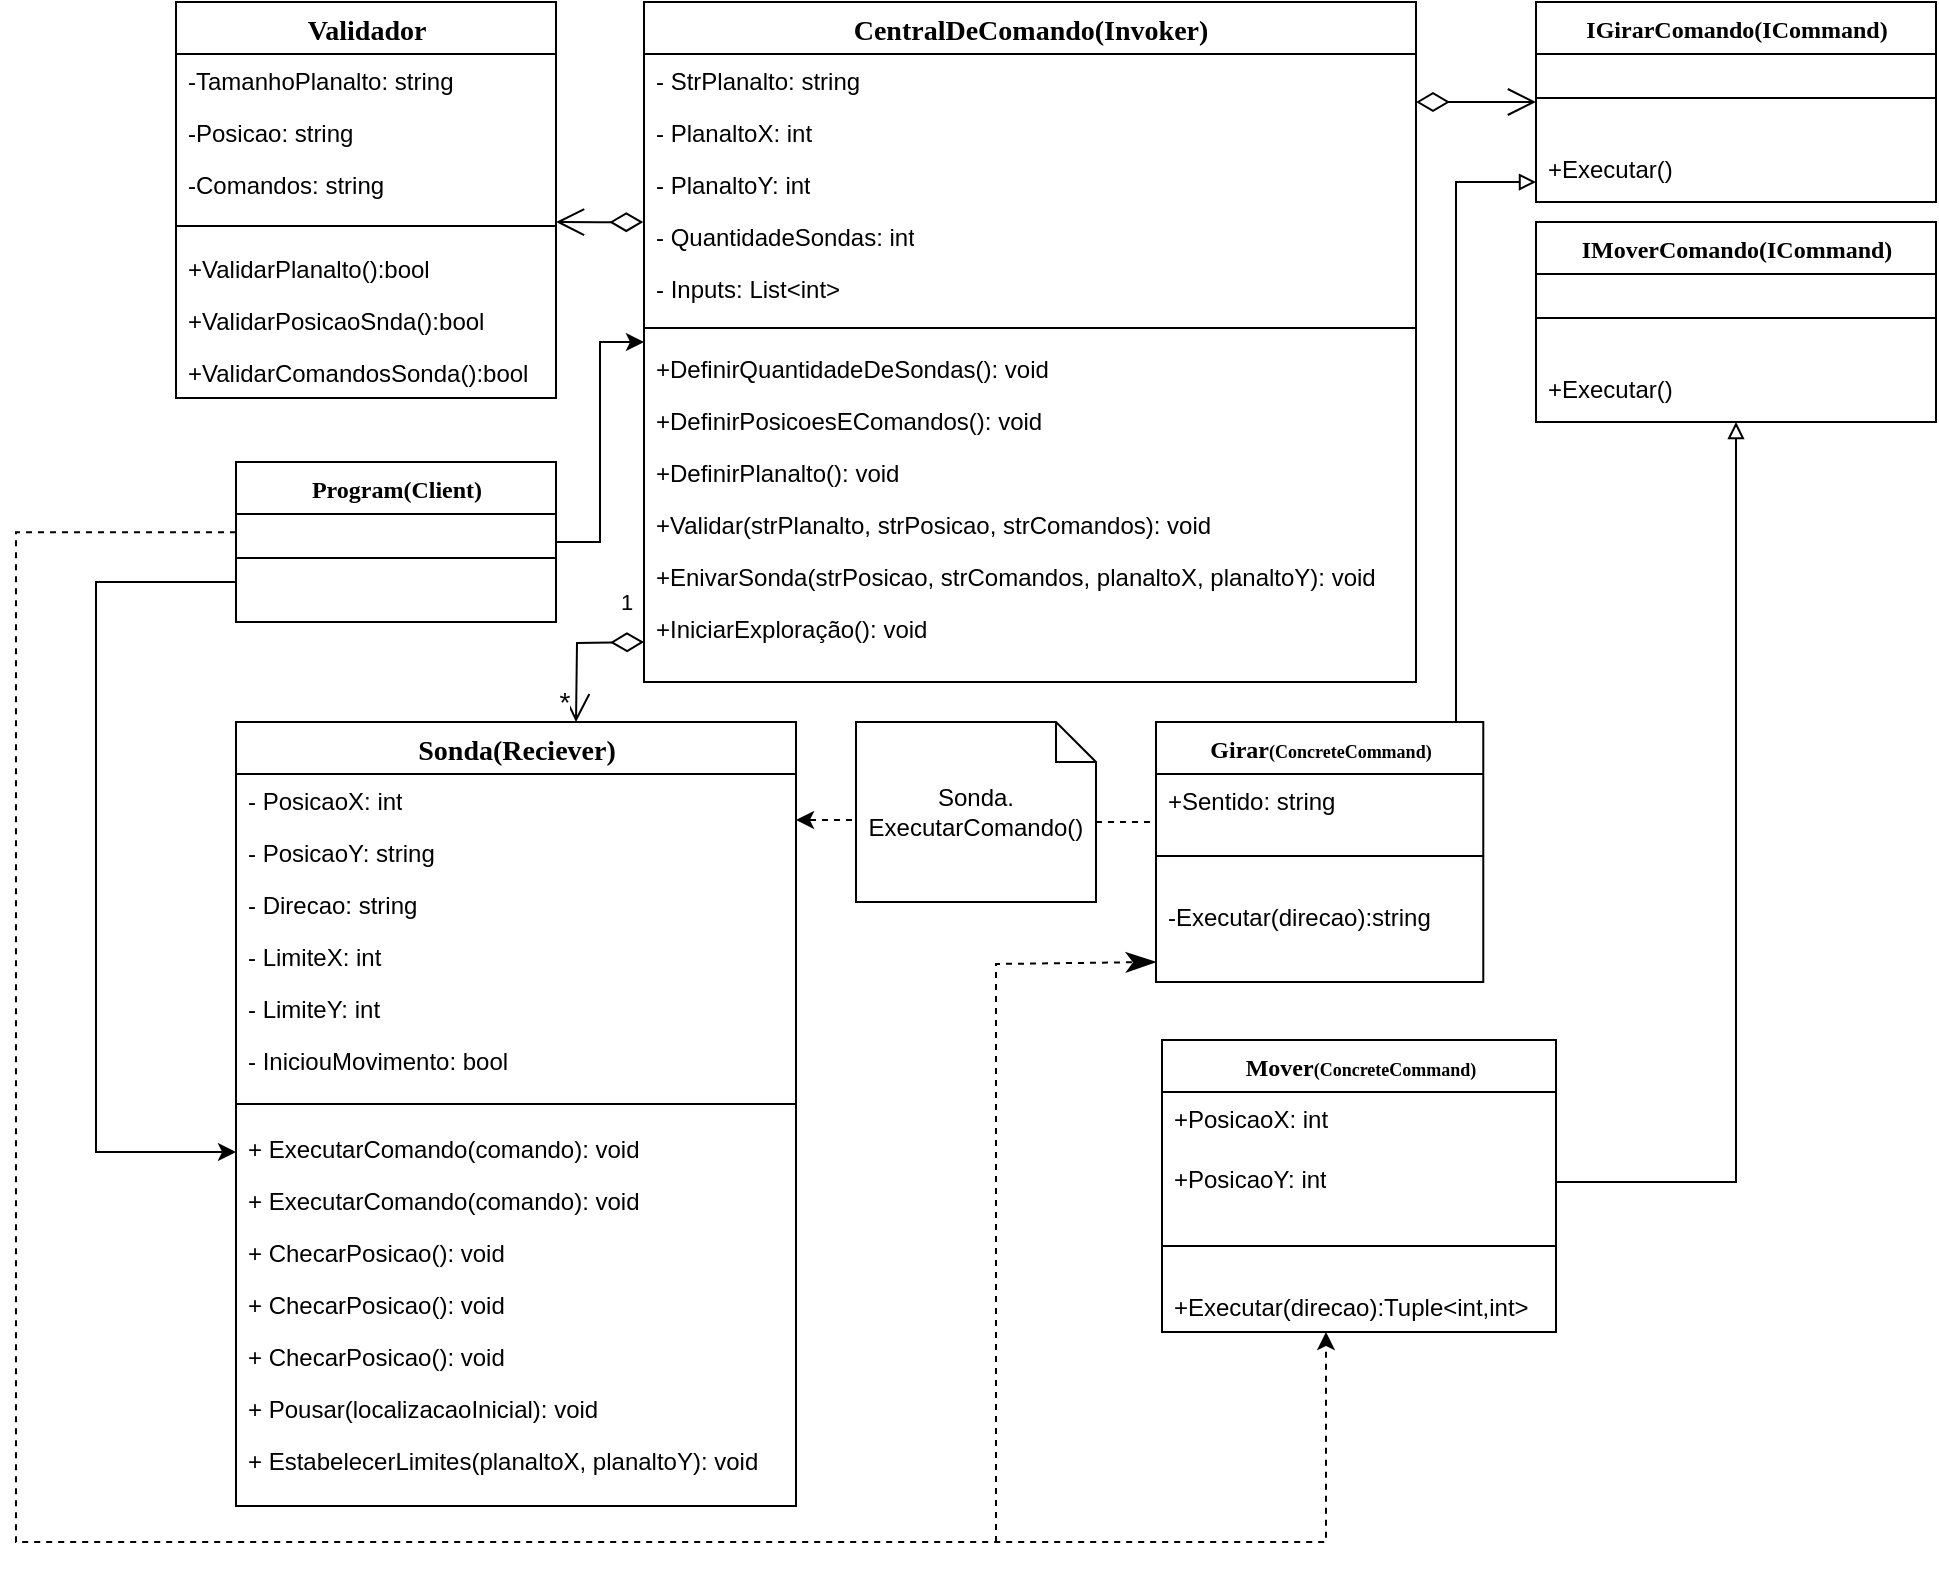 <mxfile version="22.0.0" type="device">
  <diagram name="Página-1" id="f5GseiKq4VdwDBkuDK2B">
    <mxGraphModel dx="2387" dy="756" grid="1" gridSize="10" guides="1" tooltips="1" connect="1" arrows="1" fold="1" page="1" pageScale="1" pageWidth="827" pageHeight="1169" background="#ffffff" math="0" shadow="0">
      <root>
        <mxCell id="0" />
        <mxCell id="1" parent="0" />
        <mxCell id="pLMOp0Dxs_1OmFM_lX3o-31" style="edgeStyle=orthogonalEdgeStyle;rounded=0;orthogonalLoop=1;jettySize=auto;html=1;entryX=0;entryY=0.5;entryDx=0;entryDy=0;" parent="1" edge="1">
          <mxGeometry relative="1" as="geometry">
            <mxPoint x="20" y="695" as="targetPoint" />
            <Array as="points">
              <mxPoint x="20" y="410" />
              <mxPoint x="-50" y="410" />
              <mxPoint x="-50" y="695" />
            </Array>
            <mxPoint x="20" y="420" as="sourcePoint" />
          </mxGeometry>
        </mxCell>
        <mxCell id="1l5nzyPw3KtESralJSwc-1" style="edgeStyle=orthogonalEdgeStyle;rounded=0;orthogonalLoop=1;jettySize=auto;html=1;exitX=1;exitY=0.5;exitDx=0;exitDy=0;entryX=0;entryY=0.5;entryDx=0;entryDy=0;" parent="1" source="pLMOp0Dxs_1OmFM_lX3o-1" target="pLMOp0Dxs_1OmFM_lX3o-6" edge="1">
          <mxGeometry relative="1" as="geometry" />
        </mxCell>
        <mxCell id="5MKI7rNFag6ZGJ4bUssc-26" style="edgeStyle=orthogonalEdgeStyle;rounded=0;orthogonalLoop=1;jettySize=auto;html=1;dashed=1;exitX=0;exitY=0.469;exitDx=0;exitDy=0;exitPerimeter=0;" edge="1" parent="1">
          <mxGeometry relative="1" as="geometry">
            <mxPoint x="20.0" y="385.086" as="sourcePoint" />
            <mxPoint x="565" y="785" as="targetPoint" />
            <Array as="points">
              <mxPoint x="-90" y="385" />
              <mxPoint x="-90" y="890" />
              <mxPoint x="565" y="890" />
            </Array>
          </mxGeometry>
        </mxCell>
        <mxCell id="pLMOp0Dxs_1OmFM_lX3o-1" value="Program(Client)" style="swimlane;html=1;fontStyle=1;align=center;verticalAlign=top;childLayout=stackLayout;horizontal=1;startSize=26;horizontalStack=0;resizeParent=1;resizeLast=0;collapsible=1;marginBottom=0;swimlaneFillColor=#ffffff;rounded=0;shadow=0;comic=0;labelBackgroundColor=none;strokeWidth=1;fillColor=none;fontFamily=Verdana;fontSize=12" parent="1" vertex="1">
          <mxGeometry x="20" y="350" width="160" height="80" as="geometry">
            <mxRectangle x="20" y="350" width="150" height="30" as="alternateBounds" />
          </mxGeometry>
        </mxCell>
        <mxCell id="pLMOp0Dxs_1OmFM_lX3o-4" value="" style="line;html=1;strokeWidth=1;fillColor=none;align=left;verticalAlign=middle;spacingTop=-1;spacingLeft=3;spacingRight=3;rotatable=0;labelPosition=right;points=[];portConstraint=eastwest;" parent="pLMOp0Dxs_1OmFM_lX3o-1" vertex="1">
          <mxGeometry y="26" width="160" height="44" as="geometry" />
        </mxCell>
        <mxCell id="pLMOp0Dxs_1OmFM_lX3o-6" value="&lt;font style=&quot;font-size: 14px;&quot;&gt;CentralDeComando(Invoker)&lt;/font&gt;" style="swimlane;html=1;fontStyle=1;align=center;verticalAlign=top;childLayout=stackLayout;horizontal=1;startSize=26;horizontalStack=0;resizeParent=1;resizeLast=0;collapsible=1;marginBottom=0;swimlaneFillColor=#ffffff;rounded=0;shadow=0;comic=0;labelBackgroundColor=none;strokeWidth=1;fillColor=none;fontFamily=Verdana;fontSize=12" parent="1" vertex="1">
          <mxGeometry x="224" y="120" width="386" height="340" as="geometry">
            <mxRectangle x="224" y="120" width="180" height="30" as="alternateBounds" />
          </mxGeometry>
        </mxCell>
        <mxCell id="5MKI7rNFag6ZGJ4bUssc-2" value="- StrPlanalto: string" style="text;strokeColor=none;fillColor=none;align=left;verticalAlign=top;spacingLeft=4;spacingRight=4;overflow=hidden;rotatable=0;points=[[0,0.5],[1,0.5]];portConstraint=eastwest;whiteSpace=wrap;html=1;" vertex="1" parent="pLMOp0Dxs_1OmFM_lX3o-6">
          <mxGeometry y="26" width="386" height="26" as="geometry" />
        </mxCell>
        <mxCell id="5MKI7rNFag6ZGJ4bUssc-3" value="- PlanaltoX: int" style="text;strokeColor=none;fillColor=none;align=left;verticalAlign=top;spacingLeft=4;spacingRight=4;overflow=hidden;rotatable=0;points=[[0,0.5],[1,0.5]];portConstraint=eastwest;whiteSpace=wrap;html=1;" vertex="1" parent="pLMOp0Dxs_1OmFM_lX3o-6">
          <mxGeometry y="52" width="386" height="26" as="geometry" />
        </mxCell>
        <mxCell id="5MKI7rNFag6ZGJ4bUssc-4" value="- PlanaltoY: int" style="text;strokeColor=none;fillColor=none;align=left;verticalAlign=top;spacingLeft=4;spacingRight=4;overflow=hidden;rotatable=0;points=[[0,0.5],[1,0.5]];portConstraint=eastwest;whiteSpace=wrap;html=1;" vertex="1" parent="pLMOp0Dxs_1OmFM_lX3o-6">
          <mxGeometry y="78" width="386" height="26" as="geometry" />
        </mxCell>
        <mxCell id="5MKI7rNFag6ZGJ4bUssc-5" value="- QuantidadeSondas: int" style="text;strokeColor=none;fillColor=none;align=left;verticalAlign=top;spacingLeft=4;spacingRight=4;overflow=hidden;rotatable=0;points=[[0,0.5],[1,0.5]];portConstraint=eastwest;whiteSpace=wrap;html=1;" vertex="1" parent="pLMOp0Dxs_1OmFM_lX3o-6">
          <mxGeometry y="104" width="386" height="26" as="geometry" />
        </mxCell>
        <mxCell id="5MKI7rNFag6ZGJ4bUssc-6" value="- Inputs: List&amp;lt;int&amp;gt;" style="text;strokeColor=none;fillColor=none;align=left;verticalAlign=top;spacingLeft=4;spacingRight=4;overflow=hidden;rotatable=0;points=[[0,0.5],[1,0.5]];portConstraint=eastwest;whiteSpace=wrap;html=1;" vertex="1" parent="pLMOp0Dxs_1OmFM_lX3o-6">
          <mxGeometry y="130" width="386" height="26" as="geometry" />
        </mxCell>
        <mxCell id="pLMOp0Dxs_1OmFM_lX3o-7" value="" style="line;html=1;strokeWidth=1;fillColor=none;align=left;verticalAlign=middle;spacingTop=-1;spacingLeft=3;spacingRight=3;rotatable=0;labelPosition=right;points=[];portConstraint=eastwest;" parent="pLMOp0Dxs_1OmFM_lX3o-6" vertex="1">
          <mxGeometry y="156" width="386" height="14" as="geometry" />
        </mxCell>
        <mxCell id="5MKI7rNFag6ZGJ4bUssc-7" value="+DefinirQuantidadeDeSondas(): void" style="text;strokeColor=none;fillColor=none;align=left;verticalAlign=top;spacingLeft=4;spacingRight=4;overflow=hidden;rotatable=0;points=[[0,0.5],[1,0.5]];portConstraint=eastwest;whiteSpace=wrap;html=1;" vertex="1" parent="pLMOp0Dxs_1OmFM_lX3o-6">
          <mxGeometry y="170" width="386" height="26" as="geometry" />
        </mxCell>
        <mxCell id="5MKI7rNFag6ZGJ4bUssc-8" value="+DefinirPosicoesEComandos(): void" style="text;strokeColor=none;fillColor=none;align=left;verticalAlign=top;spacingLeft=4;spacingRight=4;overflow=hidden;rotatable=0;points=[[0,0.5],[1,0.5]];portConstraint=eastwest;whiteSpace=wrap;html=1;" vertex="1" parent="pLMOp0Dxs_1OmFM_lX3o-6">
          <mxGeometry y="196" width="386" height="26" as="geometry" />
        </mxCell>
        <mxCell id="5MKI7rNFag6ZGJ4bUssc-9" value="+DefinirPlanalto(): void" style="text;strokeColor=none;fillColor=none;align=left;verticalAlign=top;spacingLeft=4;spacingRight=4;overflow=hidden;rotatable=0;points=[[0,0.5],[1,0.5]];portConstraint=eastwest;whiteSpace=wrap;html=1;" vertex="1" parent="pLMOp0Dxs_1OmFM_lX3o-6">
          <mxGeometry y="222" width="386" height="26" as="geometry" />
        </mxCell>
        <mxCell id="5MKI7rNFag6ZGJ4bUssc-10" value="+Validar(strPlanalto, strPosicao, strComandos): void" style="text;strokeColor=none;fillColor=none;align=left;verticalAlign=top;spacingLeft=4;spacingRight=4;overflow=hidden;rotatable=0;points=[[0,0.5],[1,0.5]];portConstraint=eastwest;whiteSpace=wrap;html=1;" vertex="1" parent="pLMOp0Dxs_1OmFM_lX3o-6">
          <mxGeometry y="248" width="386" height="26" as="geometry" />
        </mxCell>
        <mxCell id="5MKI7rNFag6ZGJ4bUssc-11" value="+EnivarSonda(strPosicao, strComandos, planaltoX, planaltoY): void" style="text;strokeColor=none;fillColor=none;align=left;verticalAlign=top;spacingLeft=4;spacingRight=4;overflow=hidden;rotatable=0;points=[[0,0.5],[1,0.5]];portConstraint=eastwest;whiteSpace=wrap;html=1;" vertex="1" parent="pLMOp0Dxs_1OmFM_lX3o-6">
          <mxGeometry y="274" width="386" height="26" as="geometry" />
        </mxCell>
        <mxCell id="5MKI7rNFag6ZGJ4bUssc-12" value="+IniciarExploração(): void" style="text;strokeColor=none;fillColor=none;align=left;verticalAlign=top;spacingLeft=4;spacingRight=4;overflow=hidden;rotatable=0;points=[[0,0.5],[1,0.5]];portConstraint=eastwest;whiteSpace=wrap;html=1;" vertex="1" parent="pLMOp0Dxs_1OmFM_lX3o-6">
          <mxGeometry y="300" width="386" height="26" as="geometry" />
        </mxCell>
        <mxCell id="pLMOp0Dxs_1OmFM_lX3o-8" value="IGirarComando(ICommand)" style="swimlane;html=1;fontStyle=1;align=center;verticalAlign=top;childLayout=stackLayout;horizontal=1;startSize=26;horizontalStack=0;resizeParent=1;resizeLast=0;collapsible=1;marginBottom=0;swimlaneFillColor=#ffffff;rounded=0;shadow=0;comic=0;labelBackgroundColor=none;strokeWidth=1;fillColor=none;fontFamily=Verdana;fontSize=12" parent="1" vertex="1">
          <mxGeometry x="670" y="120" width="200" height="100" as="geometry" />
        </mxCell>
        <mxCell id="pLMOp0Dxs_1OmFM_lX3o-9" value="" style="line;html=1;strokeWidth=1;fillColor=none;align=left;verticalAlign=middle;spacingTop=-1;spacingLeft=3;spacingRight=3;rotatable=0;labelPosition=right;points=[];portConstraint=eastwest;" parent="pLMOp0Dxs_1OmFM_lX3o-8" vertex="1">
          <mxGeometry y="26" width="200" height="44" as="geometry" />
        </mxCell>
        <mxCell id="pLMOp0Dxs_1OmFM_lX3o-26" value="+Executar()" style="text;html=1;strokeColor=none;fillColor=none;align=left;verticalAlign=top;spacingLeft=4;spacingRight=4;whiteSpace=wrap;overflow=hidden;rotatable=0;points=[[0,0.5],[1,0.5]];portConstraint=eastwest;" parent="pLMOp0Dxs_1OmFM_lX3o-8" vertex="1">
          <mxGeometry y="70" width="200" height="26" as="geometry" />
        </mxCell>
        <mxCell id="pLMOp0Dxs_1OmFM_lX3o-14" value="&lt;font style=&quot;font-size: 14px;&quot;&gt;Sonda(Reciever)&lt;/font&gt;" style="swimlane;html=1;fontStyle=1;align=center;verticalAlign=top;childLayout=stackLayout;horizontal=1;startSize=26;horizontalStack=0;resizeParent=1;resizeLast=0;collapsible=1;marginBottom=0;swimlaneFillColor=#ffffff;rounded=0;shadow=0;comic=0;labelBackgroundColor=none;strokeWidth=1;fillColor=none;fontFamily=Verdana;fontSize=12" parent="1" vertex="1">
          <mxGeometry x="20" y="480" width="280" height="392" as="geometry" />
        </mxCell>
        <mxCell id="5MKI7rNFag6ZGJ4bUssc-13" value="- PosicaoX: int" style="text;strokeColor=none;fillColor=none;align=left;verticalAlign=top;spacingLeft=4;spacingRight=4;overflow=hidden;rotatable=0;points=[[0,0.5],[1,0.5]];portConstraint=eastwest;whiteSpace=wrap;html=1;" vertex="1" parent="pLMOp0Dxs_1OmFM_lX3o-14">
          <mxGeometry y="26" width="280" height="26" as="geometry" />
        </mxCell>
        <mxCell id="5MKI7rNFag6ZGJ4bUssc-14" value="- PosicaoY: string" style="text;strokeColor=none;fillColor=none;align=left;verticalAlign=top;spacingLeft=4;spacingRight=4;overflow=hidden;rotatable=0;points=[[0,0.5],[1,0.5]];portConstraint=eastwest;whiteSpace=wrap;html=1;" vertex="1" parent="pLMOp0Dxs_1OmFM_lX3o-14">
          <mxGeometry y="52" width="280" height="26" as="geometry" />
        </mxCell>
        <mxCell id="5MKI7rNFag6ZGJ4bUssc-15" value="- Direcao: string" style="text;strokeColor=none;fillColor=none;align=left;verticalAlign=top;spacingLeft=4;spacingRight=4;overflow=hidden;rotatable=0;points=[[0,0.5],[1,0.5]];portConstraint=eastwest;whiteSpace=wrap;html=1;" vertex="1" parent="pLMOp0Dxs_1OmFM_lX3o-14">
          <mxGeometry y="78" width="280" height="26" as="geometry" />
        </mxCell>
        <mxCell id="5MKI7rNFag6ZGJ4bUssc-16" value="- LimiteX: int" style="text;strokeColor=none;fillColor=none;align=left;verticalAlign=top;spacingLeft=4;spacingRight=4;overflow=hidden;rotatable=0;points=[[0,0.5],[1,0.5]];portConstraint=eastwest;whiteSpace=wrap;html=1;" vertex="1" parent="pLMOp0Dxs_1OmFM_lX3o-14">
          <mxGeometry y="104" width="280" height="26" as="geometry" />
        </mxCell>
        <mxCell id="5MKI7rNFag6ZGJ4bUssc-17" value="- LimiteY: int" style="text;strokeColor=none;fillColor=none;align=left;verticalAlign=top;spacingLeft=4;spacingRight=4;overflow=hidden;rotatable=0;points=[[0,0.5],[1,0.5]];portConstraint=eastwest;whiteSpace=wrap;html=1;" vertex="1" parent="pLMOp0Dxs_1OmFM_lX3o-14">
          <mxGeometry y="130" width="280" height="26" as="geometry" />
        </mxCell>
        <mxCell id="5MKI7rNFag6ZGJ4bUssc-18" value="- IniciouMovimento: bool" style="text;strokeColor=none;fillColor=none;align=left;verticalAlign=top;spacingLeft=4;spacingRight=4;overflow=hidden;rotatable=0;points=[[0,0.5],[1,0.5]];portConstraint=eastwest;whiteSpace=wrap;html=1;" vertex="1" parent="pLMOp0Dxs_1OmFM_lX3o-14">
          <mxGeometry y="156" width="280" height="26" as="geometry" />
        </mxCell>
        <mxCell id="pLMOp0Dxs_1OmFM_lX3o-15" value="" style="line;html=1;strokeWidth=1;fillColor=none;align=left;verticalAlign=middle;spacingTop=-1;spacingLeft=3;spacingRight=3;rotatable=0;labelPosition=right;points=[];portConstraint=eastwest;" parent="pLMOp0Dxs_1OmFM_lX3o-14" vertex="1">
          <mxGeometry y="182" width="280" height="18" as="geometry" />
        </mxCell>
        <mxCell id="pLMOp0Dxs_1OmFM_lX3o-27" value="+ ExecutarComando(comando): void" style="text;strokeColor=none;fillColor=none;align=left;verticalAlign=top;spacingLeft=4;spacingRight=4;overflow=hidden;rotatable=0;points=[[0,0.5],[1,0.5]];portConstraint=eastwest;whiteSpace=wrap;html=1;" parent="pLMOp0Dxs_1OmFM_lX3o-14" vertex="1">
          <mxGeometry y="200" width="280" height="26" as="geometry" />
        </mxCell>
        <mxCell id="5MKI7rNFag6ZGJ4bUssc-19" value="+ ExecutarComando(comando): void" style="text;strokeColor=none;fillColor=none;align=left;verticalAlign=top;spacingLeft=4;spacingRight=4;overflow=hidden;rotatable=0;points=[[0,0.5],[1,0.5]];portConstraint=eastwest;whiteSpace=wrap;html=1;" vertex="1" parent="pLMOp0Dxs_1OmFM_lX3o-14">
          <mxGeometry y="226" width="280" height="26" as="geometry" />
        </mxCell>
        <mxCell id="5MKI7rNFag6ZGJ4bUssc-29" value="+ ChecarPosicao(): void" style="text;strokeColor=none;fillColor=none;align=left;verticalAlign=top;spacingLeft=4;spacingRight=4;overflow=hidden;rotatable=0;points=[[0,0.5],[1,0.5]];portConstraint=eastwest;whiteSpace=wrap;html=1;" vertex="1" parent="pLMOp0Dxs_1OmFM_lX3o-14">
          <mxGeometry y="252" width="280" height="26" as="geometry" />
        </mxCell>
        <mxCell id="5MKI7rNFag6ZGJ4bUssc-28" value="+ ChecarPosicao(): void" style="text;strokeColor=none;fillColor=none;align=left;verticalAlign=top;spacingLeft=4;spacingRight=4;overflow=hidden;rotatable=0;points=[[0,0.5],[1,0.5]];portConstraint=eastwest;whiteSpace=wrap;html=1;" vertex="1" parent="pLMOp0Dxs_1OmFM_lX3o-14">
          <mxGeometry y="278" width="280" height="26" as="geometry" />
        </mxCell>
        <mxCell id="5MKI7rNFag6ZGJ4bUssc-20" value="+ ChecarPosicao(): void" style="text;strokeColor=none;fillColor=none;align=left;verticalAlign=top;spacingLeft=4;spacingRight=4;overflow=hidden;rotatable=0;points=[[0,0.5],[1,0.5]];portConstraint=eastwest;whiteSpace=wrap;html=1;" vertex="1" parent="pLMOp0Dxs_1OmFM_lX3o-14">
          <mxGeometry y="304" width="280" height="26" as="geometry" />
        </mxCell>
        <mxCell id="5MKI7rNFag6ZGJ4bUssc-21" value="+ Pousar(localizacaoInicial): void" style="text;strokeColor=none;fillColor=none;align=left;verticalAlign=top;spacingLeft=4;spacingRight=4;overflow=hidden;rotatable=0;points=[[0,0.5],[1,0.5]];portConstraint=eastwest;whiteSpace=wrap;html=1;" vertex="1" parent="pLMOp0Dxs_1OmFM_lX3o-14">
          <mxGeometry y="330" width="280" height="26" as="geometry" />
        </mxCell>
        <mxCell id="5MKI7rNFag6ZGJ4bUssc-22" value="+ EstabelecerLimites(planaltoX, planaltoY): void" style="text;strokeColor=none;fillColor=none;align=left;verticalAlign=top;spacingLeft=4;spacingRight=4;overflow=hidden;rotatable=0;points=[[0,0.5],[1,0.5]];portConstraint=eastwest;whiteSpace=wrap;html=1;" vertex="1" parent="pLMOp0Dxs_1OmFM_lX3o-14">
          <mxGeometry y="356" width="280" height="26" as="geometry" />
        </mxCell>
        <mxCell id="pLMOp0Dxs_1OmFM_lX3o-20" value="Girar&lt;font style=&quot;font-size: 9px;&quot;&gt;(ConcreteCommand)&lt;/font&gt;" style="swimlane;html=1;fontStyle=1;align=center;verticalAlign=top;childLayout=stackLayout;horizontal=1;startSize=26;horizontalStack=0;resizeParent=1;resizeLast=0;collapsible=1;marginBottom=0;swimlaneFillColor=#ffffff;rounded=0;shadow=0;comic=0;labelBackgroundColor=none;strokeWidth=1;fillColor=none;fontFamily=Verdana;fontSize=12" parent="1" vertex="1">
          <mxGeometry x="480" y="480" width="163.64" height="130" as="geometry" />
        </mxCell>
        <mxCell id="pLMOp0Dxs_1OmFM_lX3o-43" style="edgeStyle=orthogonalEdgeStyle;rounded=0;orthogonalLoop=1;jettySize=auto;html=1;endArrow=block;endFill=0;entryX=0;entryY=0.385;entryDx=0;entryDy=0;entryPerimeter=0;" parent="pLMOp0Dxs_1OmFM_lX3o-20" edge="1">
          <mxGeometry relative="1" as="geometry">
            <mxPoint x="150" as="sourcePoint" />
            <mxPoint x="190" y="-269.99" as="targetPoint" />
            <Array as="points">
              <mxPoint x="150" />
              <mxPoint x="150" y="-270" />
            </Array>
          </mxGeometry>
        </mxCell>
        <mxCell id="pLMOp0Dxs_1OmFM_lX3o-24" value="+Sentido: string" style="text;strokeColor=none;fillColor=none;spacingLeft=4;spacingRight=4;overflow=hidden;rotatable=0;points=[[0,0.5],[1,0.5]];portConstraint=eastwest;fontSize=12;whiteSpace=wrap;html=1;" parent="pLMOp0Dxs_1OmFM_lX3o-20" vertex="1">
          <mxGeometry y="26" width="163.64" height="24" as="geometry" />
        </mxCell>
        <mxCell id="pLMOp0Dxs_1OmFM_lX3o-21" value="" style="line;html=1;strokeWidth=1;fillColor=none;align=left;verticalAlign=middle;spacingTop=-1;spacingLeft=3;spacingRight=3;rotatable=0;labelPosition=right;points=[];portConstraint=eastwest;" parent="pLMOp0Dxs_1OmFM_lX3o-20" vertex="1">
          <mxGeometry y="50" width="163.64" height="34" as="geometry" />
        </mxCell>
        <mxCell id="pLMOp0Dxs_1OmFM_lX3o-25" value="-Executar(direcao):string" style="text;html=1;strokeColor=none;fillColor=none;align=left;verticalAlign=top;spacingLeft=4;spacingRight=4;whiteSpace=wrap;overflow=hidden;rotatable=0;points=[[0,0.5],[1,0.5]];portConstraint=eastwest;" parent="pLMOp0Dxs_1OmFM_lX3o-20" vertex="1">
          <mxGeometry y="84" width="163.64" height="26" as="geometry" />
        </mxCell>
        <mxCell id="pLMOp0Dxs_1OmFM_lX3o-23" value="Sonda.&lt;br&gt;ExecutarComando()" style="shape=note;size=20;whiteSpace=wrap;html=1;" parent="1" vertex="1">
          <mxGeometry x="330" y="480" width="120" height="90" as="geometry" />
        </mxCell>
        <mxCell id="pLMOp0Dxs_1OmFM_lX3o-34" value="" style="endArrow=open;html=1;endSize=12;startArrow=diamondThin;startSize=14;startFill=0;edgeStyle=orthogonalEdgeStyle;align=left;verticalAlign=bottom;rounded=0;" parent="1" edge="1">
          <mxGeometry x="-1" y="3" relative="1" as="geometry">
            <mxPoint x="610" y="170" as="sourcePoint" />
            <mxPoint x="670" y="170" as="targetPoint" />
          </mxGeometry>
        </mxCell>
        <mxCell id="pLMOp0Dxs_1OmFM_lX3o-38" value="" style="endArrow=none;endSize=12;dashed=1;html=1;rounded=0;endFill=0;" parent="1" edge="1">
          <mxGeometry x="-0.006" width="160" relative="1" as="geometry">
            <mxPoint x="450" y="530" as="sourcePoint" />
            <mxPoint x="480" y="530" as="targetPoint" />
            <mxPoint as="offset" />
          </mxGeometry>
        </mxCell>
        <mxCell id="1l5nzyPw3KtESralJSwc-3" style="edgeStyle=orthogonalEdgeStyle;rounded=0;orthogonalLoop=1;jettySize=auto;html=1;exitX=0;exitY=0.5;exitDx=0;exitDy=0;exitPerimeter=0;dashed=1;" parent="1" source="pLMOp0Dxs_1OmFM_lX3o-23" target="5MKI7rNFag6ZGJ4bUssc-13" edge="1">
          <mxGeometry relative="1" as="geometry">
            <Array as="points">
              <mxPoint x="330" y="529" />
            </Array>
          </mxGeometry>
        </mxCell>
        <mxCell id="GBtfxvv_HYspMfv3q2mU-1" value="Mover&lt;font style=&quot;font-size: 9px;&quot;&gt;(ConcreteCommand)&lt;/font&gt;" style="swimlane;html=1;fontStyle=1;align=center;verticalAlign=top;childLayout=stackLayout;horizontal=1;startSize=26;horizontalStack=0;resizeParent=1;resizeLast=0;collapsible=1;marginBottom=0;swimlaneFillColor=#ffffff;rounded=0;shadow=0;comic=0;labelBackgroundColor=none;strokeWidth=1;fillColor=none;fontFamily=Verdana;fontSize=12" parent="1" vertex="1">
          <mxGeometry x="483" y="639" width="197" height="146" as="geometry" />
        </mxCell>
        <mxCell id="GBtfxvv_HYspMfv3q2mU-2" value="+PosicaoX: int" style="text;strokeColor=none;fillColor=none;spacingLeft=4;spacingRight=4;overflow=hidden;rotatable=0;points=[[0,0.5],[1,0.5]];portConstraint=eastwest;fontSize=12;whiteSpace=wrap;html=1;" parent="GBtfxvv_HYspMfv3q2mU-1" vertex="1">
          <mxGeometry y="26" width="197" height="30" as="geometry" />
        </mxCell>
        <mxCell id="5MKI7rNFag6ZGJ4bUssc-30" value="+PosicaoY: int" style="text;strokeColor=none;fillColor=none;spacingLeft=4;spacingRight=4;overflow=hidden;rotatable=0;points=[[0,0.5],[1,0.5]];portConstraint=eastwest;fontSize=12;whiteSpace=wrap;html=1;" vertex="1" parent="GBtfxvv_HYspMfv3q2mU-1">
          <mxGeometry y="56" width="197" height="30" as="geometry" />
        </mxCell>
        <mxCell id="GBtfxvv_HYspMfv3q2mU-3" value="" style="line;html=1;strokeWidth=1;fillColor=none;align=left;verticalAlign=middle;spacingTop=-1;spacingLeft=3;spacingRight=3;rotatable=0;labelPosition=right;points=[];portConstraint=eastwest;" parent="GBtfxvv_HYspMfv3q2mU-1" vertex="1">
          <mxGeometry y="86" width="197" height="34" as="geometry" />
        </mxCell>
        <mxCell id="GBtfxvv_HYspMfv3q2mU-4" value="+Executar(direcao):Tuple&amp;lt;int,int&amp;gt;" style="text;html=1;strokeColor=none;fillColor=none;align=left;verticalAlign=top;spacingLeft=4;spacingRight=4;whiteSpace=wrap;overflow=hidden;rotatable=0;points=[[0,0.5],[1,0.5]];portConstraint=eastwest;" parent="GBtfxvv_HYspMfv3q2mU-1" vertex="1">
          <mxGeometry y="120" width="197" height="26" as="geometry" />
        </mxCell>
        <mxCell id="5MKI7rNFag6ZGJ4bUssc-23" value="&lt;font style=&quot;font-size: 14px;&quot;&gt;Validador&lt;/font&gt;" style="swimlane;html=1;fontStyle=1;align=center;verticalAlign=top;childLayout=stackLayout;horizontal=1;startSize=26;horizontalStack=0;resizeParent=1;resizeLast=0;collapsible=1;marginBottom=0;swimlaneFillColor=#ffffff;rounded=0;shadow=0;comic=0;labelBackgroundColor=none;strokeWidth=1;fillColor=none;fontFamily=Verdana;fontSize=12" vertex="1" parent="1">
          <mxGeometry x="-10" y="120" width="190" height="198" as="geometry" />
        </mxCell>
        <mxCell id="5MKI7rNFag6ZGJ4bUssc-42" value="-TamanhoPlanalto: string" style="text;html=1;strokeColor=none;fillColor=none;align=left;verticalAlign=top;spacingLeft=4;spacingRight=4;whiteSpace=wrap;overflow=hidden;rotatable=0;points=[[0,0.5],[1,0.5]];portConstraint=eastwest;" vertex="1" parent="5MKI7rNFag6ZGJ4bUssc-23">
          <mxGeometry y="26" width="190" height="26" as="geometry" />
        </mxCell>
        <mxCell id="5MKI7rNFag6ZGJ4bUssc-43" value="-Posicao: string" style="text;html=1;strokeColor=none;fillColor=none;align=left;verticalAlign=top;spacingLeft=4;spacingRight=4;whiteSpace=wrap;overflow=hidden;rotatable=0;points=[[0,0.5],[1,0.5]];portConstraint=eastwest;" vertex="1" parent="5MKI7rNFag6ZGJ4bUssc-23">
          <mxGeometry y="52" width="190" height="26" as="geometry" />
        </mxCell>
        <mxCell id="5MKI7rNFag6ZGJ4bUssc-44" value="-Comandos: string" style="text;html=1;strokeColor=none;fillColor=none;align=left;verticalAlign=top;spacingLeft=4;spacingRight=4;whiteSpace=wrap;overflow=hidden;rotatable=0;points=[[0,0.5],[1,0.5]];portConstraint=eastwest;" vertex="1" parent="5MKI7rNFag6ZGJ4bUssc-23">
          <mxGeometry y="78" width="190" height="26" as="geometry" />
        </mxCell>
        <mxCell id="5MKI7rNFag6ZGJ4bUssc-24" value="" style="line;html=1;strokeWidth=1;fillColor=none;align=left;verticalAlign=middle;spacingTop=-1;spacingLeft=3;spacingRight=3;rotatable=0;labelPosition=right;points=[];portConstraint=eastwest;" vertex="1" parent="5MKI7rNFag6ZGJ4bUssc-23">
          <mxGeometry y="104" width="190" height="16" as="geometry" />
        </mxCell>
        <mxCell id="5MKI7rNFag6ZGJ4bUssc-25" value="+ValidarPlanalto():bool" style="text;html=1;strokeColor=none;fillColor=none;align=left;verticalAlign=top;spacingLeft=4;spacingRight=4;whiteSpace=wrap;overflow=hidden;rotatable=0;points=[[0,0.5],[1,0.5]];portConstraint=eastwest;" vertex="1" parent="5MKI7rNFag6ZGJ4bUssc-23">
          <mxGeometry y="120" width="190" height="26" as="geometry" />
        </mxCell>
        <mxCell id="5MKI7rNFag6ZGJ4bUssc-46" value="+ValidarPosicaoSnda():bool" style="text;html=1;strokeColor=none;fillColor=none;align=left;verticalAlign=top;spacingLeft=4;spacingRight=4;whiteSpace=wrap;overflow=hidden;rotatable=0;points=[[0,0.5],[1,0.5]];portConstraint=eastwest;" vertex="1" parent="5MKI7rNFag6ZGJ4bUssc-23">
          <mxGeometry y="146" width="190" height="26" as="geometry" />
        </mxCell>
        <mxCell id="5MKI7rNFag6ZGJ4bUssc-45" value="+ValidarComandosSonda():bool" style="text;html=1;strokeColor=none;fillColor=none;align=left;verticalAlign=top;spacingLeft=4;spacingRight=4;whiteSpace=wrap;overflow=hidden;rotatable=0;points=[[0,0.5],[1,0.5]];portConstraint=eastwest;" vertex="1" parent="5MKI7rNFag6ZGJ4bUssc-23">
          <mxGeometry y="172" width="190" height="26" as="geometry" />
        </mxCell>
        <mxCell id="5MKI7rNFag6ZGJ4bUssc-27" value="" style="endArrow=classicThin;endSize=12;dashed=1;html=1;rounded=0;endFill=1;" edge="1" parent="1">
          <mxGeometry width="160" relative="1" as="geometry">
            <mxPoint x="400" y="890" as="sourcePoint" />
            <mxPoint x="480" y="600" as="targetPoint" />
            <Array as="points">
              <mxPoint x="400" y="601" />
            </Array>
            <mxPoint as="offset" />
          </mxGeometry>
        </mxCell>
        <mxCell id="5MKI7rNFag6ZGJ4bUssc-33" value="" style="endArrow=open;html=1;endSize=12;startArrow=diamondThin;startSize=14;startFill=0;edgeStyle=orthogonalEdgeStyle;align=left;verticalAlign=bottom;rounded=0;exitX=0;exitY=0.5;exitDx=0;exitDy=0;" edge="1" parent="1">
          <mxGeometry x="-1" y="3" relative="1" as="geometry">
            <mxPoint x="224" y="440" as="sourcePoint" />
            <mxPoint x="190" y="480" as="targetPoint" />
          </mxGeometry>
        </mxCell>
        <mxCell id="5MKI7rNFag6ZGJ4bUssc-36" value="1" style="edgeLabel;html=1;align=center;verticalAlign=middle;resizable=0;points=[];" vertex="1" connectable="0" parent="5MKI7rNFag6ZGJ4bUssc-33">
          <mxGeometry x="-0.754" y="-1" relative="1" as="geometry">
            <mxPoint y="-19" as="offset" />
          </mxGeometry>
        </mxCell>
        <mxCell id="5MKI7rNFag6ZGJ4bUssc-37" value="&lt;font style=&quot;font-size: 14px;&quot;&gt;*&lt;/font&gt;" style="edgeLabel;html=1;align=center;verticalAlign=middle;resizable=0;points=[];" vertex="1" connectable="0" parent="5MKI7rNFag6ZGJ4bUssc-33">
          <mxGeometry x="0.72" y="-6" relative="1" as="geometry">
            <mxPoint as="offset" />
          </mxGeometry>
        </mxCell>
        <mxCell id="5MKI7rNFag6ZGJ4bUssc-38" value="IMoverComando(ICommand)" style="swimlane;html=1;fontStyle=1;align=center;verticalAlign=top;childLayout=stackLayout;horizontal=1;startSize=26;horizontalStack=0;resizeParent=1;resizeLast=0;collapsible=1;marginBottom=0;swimlaneFillColor=#ffffff;rounded=0;shadow=0;comic=0;labelBackgroundColor=none;strokeWidth=1;fillColor=none;fontFamily=Verdana;fontSize=12" vertex="1" parent="1">
          <mxGeometry x="670" y="230" width="200" height="100" as="geometry" />
        </mxCell>
        <mxCell id="5MKI7rNFag6ZGJ4bUssc-39" value="" style="line;html=1;strokeWidth=1;fillColor=none;align=left;verticalAlign=middle;spacingTop=-1;spacingLeft=3;spacingRight=3;rotatable=0;labelPosition=right;points=[];portConstraint=eastwest;" vertex="1" parent="5MKI7rNFag6ZGJ4bUssc-38">
          <mxGeometry y="26" width="200" height="44" as="geometry" />
        </mxCell>
        <mxCell id="5MKI7rNFag6ZGJ4bUssc-40" value="+Executar()" style="text;html=1;strokeColor=none;fillColor=none;align=left;verticalAlign=top;spacingLeft=4;spacingRight=4;whiteSpace=wrap;overflow=hidden;rotatable=0;points=[[0,0.5],[1,0.5]];portConstraint=eastwest;" vertex="1" parent="5MKI7rNFag6ZGJ4bUssc-38">
          <mxGeometry y="70" width="200" height="26" as="geometry" />
        </mxCell>
        <mxCell id="5MKI7rNFag6ZGJ4bUssc-41" style="edgeStyle=orthogonalEdgeStyle;rounded=0;orthogonalLoop=1;jettySize=auto;html=1;exitX=1;exitY=0.5;exitDx=0;exitDy=0;entryX=0.5;entryY=1;entryDx=0;entryDy=0;endArrow=block;endFill=0;" edge="1" parent="1" source="5MKI7rNFag6ZGJ4bUssc-30" target="5MKI7rNFag6ZGJ4bUssc-38">
          <mxGeometry relative="1" as="geometry" />
        </mxCell>
        <mxCell id="5MKI7rNFag6ZGJ4bUssc-47" value="" style="endArrow=open;html=1;endSize=12;startArrow=diamondThin;startSize=14;startFill=0;edgeStyle=orthogonalEdgeStyle;align=left;verticalAlign=bottom;rounded=0;entryX=1;entryY=0.375;entryDx=0;entryDy=0;entryPerimeter=0;exitX=-0.001;exitY=0.233;exitDx=0;exitDy=0;exitPerimeter=0;" edge="1" parent="1" source="5MKI7rNFag6ZGJ4bUssc-5" target="5MKI7rNFag6ZGJ4bUssc-24">
          <mxGeometry x="-1" y="3" relative="1" as="geometry">
            <mxPoint x="208.5" y="230" as="sourcePoint" />
            <mxPoint x="190" y="230" as="targetPoint" />
            <Array as="points" />
          </mxGeometry>
        </mxCell>
      </root>
    </mxGraphModel>
  </diagram>
</mxfile>
